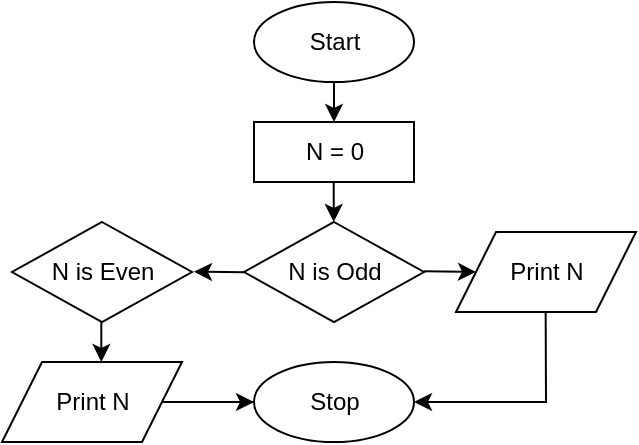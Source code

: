 <mxfile version="24.7.7">
  <diagram name="Page-1" id="4pbEtkXK02rOW50-2azw">
    <mxGraphModel dx="606" dy="323" grid="1" gridSize="10" guides="1" tooltips="1" connect="1" arrows="1" fold="1" page="1" pageScale="1" pageWidth="850" pageHeight="1100" math="0" shadow="0">
      <root>
        <mxCell id="0" />
        <mxCell id="1" parent="0" />
        <mxCell id="rDBd-iJu_m673Sh-gbyy-1" value="" style="ellipse;whiteSpace=wrap;html=1;" vertex="1" parent="1">
          <mxGeometry x="136" y="20" width="80" height="40" as="geometry" />
        </mxCell>
        <mxCell id="rDBd-iJu_m673Sh-gbyy-2" value="Start" style="text;html=1;align=center;verticalAlign=middle;resizable=0;points=[];autosize=1;strokeColor=none;fillColor=none;" vertex="1" parent="1">
          <mxGeometry x="151" y="25" width="50" height="30" as="geometry" />
        </mxCell>
        <mxCell id="rDBd-iJu_m673Sh-gbyy-3" value="" style="endArrow=classic;html=1;rounded=0;exitX=0.5;exitY=1;exitDx=0;exitDy=0;" edge="1" parent="1" source="rDBd-iJu_m673Sh-gbyy-1">
          <mxGeometry width="50" height="50" relative="1" as="geometry">
            <mxPoint x="486" y="160" as="sourcePoint" />
            <mxPoint x="176" y="80" as="targetPoint" />
          </mxGeometry>
        </mxCell>
        <mxCell id="rDBd-iJu_m673Sh-gbyy-4" value="" style="rounded=0;whiteSpace=wrap;html=1;" vertex="1" parent="1">
          <mxGeometry x="136" y="80" width="80" height="30" as="geometry" />
        </mxCell>
        <mxCell id="rDBd-iJu_m673Sh-gbyy-5" value="N = 0" style="text;html=1;align=center;verticalAlign=middle;resizable=0;points=[];autosize=1;strokeColor=none;fillColor=none;" vertex="1" parent="1">
          <mxGeometry x="151" y="80" width="50" height="30" as="geometry" />
        </mxCell>
        <mxCell id="rDBd-iJu_m673Sh-gbyy-18" value="" style="rhombus;whiteSpace=wrap;html=1;" vertex="1" parent="1">
          <mxGeometry x="131" y="130" width="90" height="50" as="geometry" />
        </mxCell>
        <mxCell id="rDBd-iJu_m673Sh-gbyy-19" value="N is Odd" style="text;html=1;align=center;verticalAlign=middle;resizable=0;points=[];autosize=1;strokeColor=none;fillColor=none;" vertex="1" parent="1">
          <mxGeometry x="141" y="140" width="70" height="30" as="geometry" />
        </mxCell>
        <mxCell id="rDBd-iJu_m673Sh-gbyy-25" value="" style="endArrow=classic;html=1;rounded=0;exitX=0.5;exitY=1;exitDx=0;exitDy=0;" edge="1" parent="1">
          <mxGeometry width="50" height="50" relative="1" as="geometry">
            <mxPoint x="175.86" y="110" as="sourcePoint" />
            <mxPoint x="175.86" y="130" as="targetPoint" />
          </mxGeometry>
        </mxCell>
        <mxCell id="rDBd-iJu_m673Sh-gbyy-27" value="" style="endArrow=classic;html=1;rounded=0;exitX=0.5;exitY=1;exitDx=0;exitDy=0;entryX=0;entryY=0.5;entryDx=0;entryDy=0;" edge="1" parent="1" target="rDBd-iJu_m673Sh-gbyy-29">
          <mxGeometry width="50" height="50" relative="1" as="geometry">
            <mxPoint x="221" y="154.66" as="sourcePoint" />
            <mxPoint x="241" y="154.66" as="targetPoint" />
          </mxGeometry>
        </mxCell>
        <mxCell id="rDBd-iJu_m673Sh-gbyy-29" value="" style="shape=parallelogram;perimeter=parallelogramPerimeter;whiteSpace=wrap;html=1;fixedSize=1;" vertex="1" parent="1">
          <mxGeometry x="237" y="135" width="90" height="40" as="geometry" />
        </mxCell>
        <mxCell id="rDBd-iJu_m673Sh-gbyy-31" value="Print N" style="text;html=1;align=center;verticalAlign=middle;resizable=0;points=[];autosize=1;strokeColor=none;fillColor=none;" vertex="1" parent="1">
          <mxGeometry x="252" y="140" width="60" height="30" as="geometry" />
        </mxCell>
        <mxCell id="rDBd-iJu_m673Sh-gbyy-33" value="" style="rhombus;whiteSpace=wrap;html=1;" vertex="1" parent="1">
          <mxGeometry x="15" y="130" width="90" height="50" as="geometry" />
        </mxCell>
        <mxCell id="rDBd-iJu_m673Sh-gbyy-34" value="N is Even" style="text;html=1;align=center;verticalAlign=middle;resizable=0;points=[];autosize=1;strokeColor=none;fillColor=none;" vertex="1" parent="1">
          <mxGeometry x="25" y="140" width="70" height="30" as="geometry" />
        </mxCell>
        <mxCell id="rDBd-iJu_m673Sh-gbyy-35" value="" style="endArrow=classic;html=1;rounded=0;exitX=0.5;exitY=1;exitDx=0;exitDy=0;" edge="1" parent="1">
          <mxGeometry width="50" height="50" relative="1" as="geometry">
            <mxPoint x="59.66" y="180" as="sourcePoint" />
            <mxPoint x="59.66" y="200" as="targetPoint" />
          </mxGeometry>
        </mxCell>
        <mxCell id="rDBd-iJu_m673Sh-gbyy-49" value="" style="edgeStyle=orthogonalEdgeStyle;rounded=0;orthogonalLoop=1;jettySize=auto;html=1;" edge="1" parent="1" source="rDBd-iJu_m673Sh-gbyy-36" target="rDBd-iJu_m673Sh-gbyy-43">
          <mxGeometry relative="1" as="geometry" />
        </mxCell>
        <mxCell id="rDBd-iJu_m673Sh-gbyy-51" value="" style="edgeStyle=orthogonalEdgeStyle;rounded=0;orthogonalLoop=1;jettySize=auto;html=1;entryX=0;entryY=0.5;entryDx=0;entryDy=0;" edge="1" parent="1" source="rDBd-iJu_m673Sh-gbyy-36" target="rDBd-iJu_m673Sh-gbyy-42">
          <mxGeometry relative="1" as="geometry">
            <Array as="points" />
          </mxGeometry>
        </mxCell>
        <mxCell id="rDBd-iJu_m673Sh-gbyy-36" value="" style="shape=parallelogram;perimeter=parallelogramPerimeter;whiteSpace=wrap;html=1;fixedSize=1;" vertex="1" parent="1">
          <mxGeometry x="10" y="200" width="90" height="40" as="geometry" />
        </mxCell>
        <mxCell id="rDBd-iJu_m673Sh-gbyy-37" value="Print N" style="text;html=1;align=center;verticalAlign=middle;resizable=0;points=[];autosize=1;strokeColor=none;fillColor=none;" vertex="1" parent="1">
          <mxGeometry x="25" y="205" width="60" height="30" as="geometry" />
        </mxCell>
        <mxCell id="rDBd-iJu_m673Sh-gbyy-41" value="" style="endArrow=classic;html=1;rounded=0;exitX=0.5;exitY=1;exitDx=0;exitDy=0;entryX=1;entryY=0.5;entryDx=0;entryDy=0;" edge="1" parent="1" target="rDBd-iJu_m673Sh-gbyy-42">
          <mxGeometry width="50" height="50" relative="1" as="geometry">
            <mxPoint x="281.83" y="175" as="sourcePoint" />
            <mxPoint x="281.83" y="195" as="targetPoint" />
            <Array as="points">
              <mxPoint x="282" y="220" />
            </Array>
          </mxGeometry>
        </mxCell>
        <mxCell id="rDBd-iJu_m673Sh-gbyy-42" value="" style="ellipse;whiteSpace=wrap;html=1;" vertex="1" parent="1">
          <mxGeometry x="136" y="200" width="80" height="40" as="geometry" />
        </mxCell>
        <mxCell id="rDBd-iJu_m673Sh-gbyy-43" value="Stop" style="text;html=1;align=center;verticalAlign=middle;resizable=0;points=[];autosize=1;strokeColor=none;fillColor=none;" vertex="1" parent="1">
          <mxGeometry x="151" y="205" width="50" height="30" as="geometry" />
        </mxCell>
        <mxCell id="rDBd-iJu_m673Sh-gbyy-47" value="" style="endArrow=classic;html=1;rounded=0;exitX=0.5;exitY=1;exitDx=0;exitDy=0;entryX=0;entryY=0.5;entryDx=0;entryDy=0;" edge="1" parent="1">
          <mxGeometry width="50" height="50" relative="1" as="geometry">
            <mxPoint x="131" y="155.17" as="sourcePoint" />
            <mxPoint x="106" y="154.83" as="targetPoint" />
          </mxGeometry>
        </mxCell>
      </root>
    </mxGraphModel>
  </diagram>
</mxfile>

